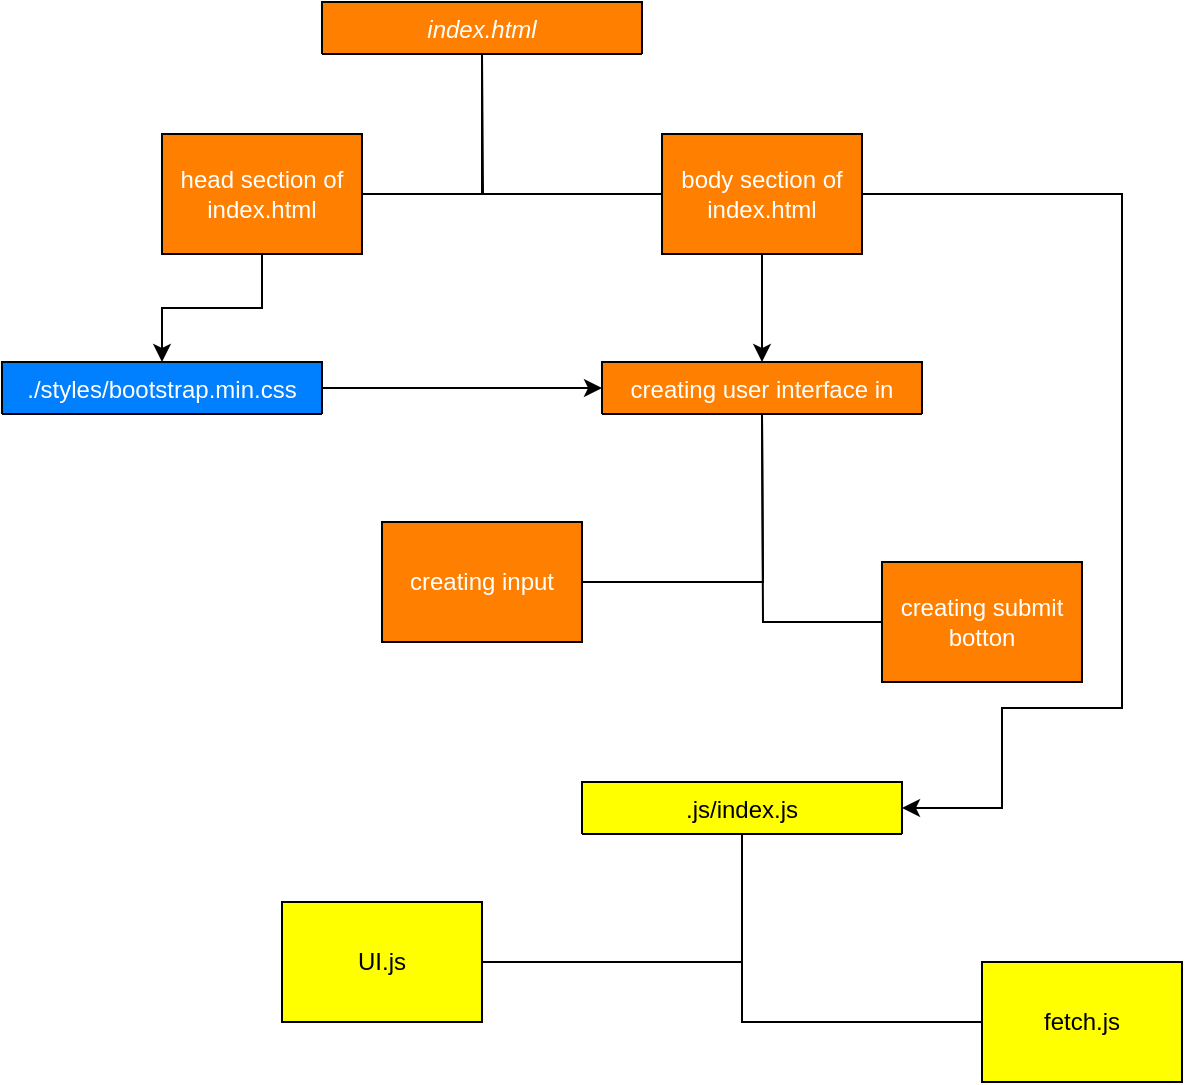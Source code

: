<mxfile version="16.0.0" type="github">
  <diagram id="C5RBs43oDa-KdzZeNtuy" name="Page-1">
    <mxGraphModel dx="2324" dy="742" grid="1" gridSize="10" guides="1" tooltips="1" connect="1" arrows="1" fold="1" page="1" pageScale="1" pageWidth="827" pageHeight="1169" math="0" shadow="0">
      <root>
        <mxCell id="WIyWlLk6GJQsqaUBKTNV-0" />
        <mxCell id="WIyWlLk6GJQsqaUBKTNV-1" parent="WIyWlLk6GJQsqaUBKTNV-0" />
        <mxCell id="zkfFHV4jXpPFQw0GAbJ--0" value="index.html&#xa;" style="swimlane;fontStyle=2;align=center;verticalAlign=top;childLayout=stackLayout;horizontal=1;startSize=26;horizontalStack=0;resizeParent=1;resizeLast=0;collapsible=1;marginBottom=0;rounded=0;shadow=0;strokeWidth=1;fontColor=#FFFFFF;labelBackgroundColor=none;gradientColor=none;fillColor=#FF8000;" parent="WIyWlLk6GJQsqaUBKTNV-1" vertex="1" collapsed="1">
          <mxGeometry width="160" height="26" as="geometry">
            <mxRectangle width="160" height="60" as="alternateBounds" />
          </mxGeometry>
        </mxCell>
        <mxCell id="zkfFHV4jXpPFQw0GAbJ--2" value="entering city name" style="text;align=left;verticalAlign=top;spacingLeft=4;spacingRight=4;overflow=hidden;rotatable=0;points=[[0,0.5],[1,0.5]];portConstraint=eastwest;rounded=0;shadow=0;html=0;" parent="zkfFHV4jXpPFQw0GAbJ--0" vertex="1">
          <mxGeometry y="26" width="160" height="26" as="geometry" />
        </mxCell>
        <mxCell id="zkfFHV4jXpPFQw0GAbJ--4" value="" style="line;html=1;strokeWidth=1;align=left;verticalAlign=middle;spacingTop=-1;spacingLeft=3;spacingRight=3;rotatable=0;labelPosition=right;points=[];portConstraint=eastwest;" parent="zkfFHV4jXpPFQw0GAbJ--0" vertex="1">
          <mxGeometry y="52" width="160" height="8" as="geometry" />
        </mxCell>
        <mxCell id="16zqd0LEvocKgDAa14aN-38" style="edgeStyle=orthogonalEdgeStyle;rounded=0;orthogonalLoop=1;jettySize=auto;html=1;exitX=1;exitY=0.5;exitDx=0;exitDy=0;entryX=0;entryY=0.5;entryDx=0;entryDy=0;fontColor=#FFFFFF;" edge="1" parent="WIyWlLk6GJQsqaUBKTNV-1" source="zkfFHV4jXpPFQw0GAbJ--17" target="16zqd0LEvocKgDAa14aN-7">
          <mxGeometry relative="1" as="geometry" />
        </mxCell>
        <mxCell id="zkfFHV4jXpPFQw0GAbJ--17" value="./styles/bootstrap.min.css" style="swimlane;fontStyle=0;align=center;verticalAlign=top;childLayout=stackLayout;horizontal=1;startSize=26;horizontalStack=0;resizeParent=1;resizeLast=0;collapsible=1;marginBottom=0;rounded=0;shadow=0;strokeWidth=1;fillColor=#007FFF;fontColor=#FFFFFF;" parent="WIyWlLk6GJQsqaUBKTNV-1" vertex="1" collapsed="1">
          <mxGeometry x="-160" y="180" width="160" height="26" as="geometry">
            <mxRectangle x="60" y="170" width="160" height="34" as="alternateBounds" />
          </mxGeometry>
        </mxCell>
        <mxCell id="16zqd0LEvocKgDAa14aN-11" value="" style="endArrow=classic;html=1;rounded=0;" edge="1" parent="zkfFHV4jXpPFQw0GAbJ--17">
          <mxGeometry width="50" height="50" relative="1" as="geometry">
            <mxPoint x="90" y="70" as="sourcePoint" />
            <mxPoint x="140" y="20" as="targetPoint" />
          </mxGeometry>
        </mxCell>
        <mxCell id="zkfFHV4jXpPFQw0GAbJ--23" value="" style="line;html=1;strokeWidth=1;align=left;verticalAlign=middle;spacingTop=-1;spacingLeft=3;spacingRight=3;rotatable=0;labelPosition=right;points=[];portConstraint=eastwest;" parent="zkfFHV4jXpPFQw0GAbJ--17" vertex="1">
          <mxGeometry y="26" width="160" height="8" as="geometry" />
        </mxCell>
        <mxCell id="16zqd0LEvocKgDAa14aN-7" value="creating user interface in" style="swimlane;fontStyle=0;align=center;verticalAlign=top;childLayout=stackLayout;horizontal=1;startSize=26;horizontalStack=0;resizeParent=1;resizeLast=0;collapsible=1;marginBottom=0;rounded=0;shadow=0;strokeWidth=1;fillColor=#FF8000;fontColor=#FFFFFF;" vertex="1" collapsed="1" parent="WIyWlLk6GJQsqaUBKTNV-1">
          <mxGeometry x="140" y="180" width="160" height="26" as="geometry">
            <mxRectangle x="-70" y="98" width="160" height="52" as="alternateBounds" />
          </mxGeometry>
        </mxCell>
        <mxCell id="16zqd0LEvocKgDAa14aN-8" value="" style="line;html=1;strokeWidth=1;align=left;verticalAlign=middle;spacingTop=-1;spacingLeft=3;spacingRight=3;rotatable=0;labelPosition=right;points=[];portConstraint=eastwest;" vertex="1" parent="16zqd0LEvocKgDAa14aN-7">
          <mxGeometry y="26" width="160" height="8" as="geometry" />
        </mxCell>
        <mxCell id="16zqd0LEvocKgDAa14aN-14" value=".js/index.js&#xa;" style="swimlane;fontStyle=0;align=center;verticalAlign=top;childLayout=stackLayout;horizontal=1;startSize=26;horizontalStack=0;resizeParent=1;resizeLast=0;collapsible=1;marginBottom=0;rounded=0;shadow=0;strokeWidth=1;fontColor=#000000;fillColor=#FFFF00;" vertex="1" collapsed="1" parent="WIyWlLk6GJQsqaUBKTNV-1">
          <mxGeometry x="130" y="390" width="160" height="26" as="geometry">
            <mxRectangle x="-70" y="98" width="160" height="52" as="alternateBounds" />
          </mxGeometry>
        </mxCell>
        <mxCell id="16zqd0LEvocKgDAa14aN-15" value="" style="line;html=1;strokeWidth=1;align=left;verticalAlign=middle;spacingTop=-1;spacingLeft=3;spacingRight=3;rotatable=0;labelPosition=right;points=[];portConstraint=eastwest;" vertex="1" parent="16zqd0LEvocKgDAa14aN-14">
          <mxGeometry y="26" width="160" height="8" as="geometry" />
        </mxCell>
        <mxCell id="16zqd0LEvocKgDAa14aN-22" value="" style="edgeStyle=orthogonalEdgeStyle;startArrow=none;endArrow=none;rounded=0;targetPortConstraint=eastwest;sourcePortConstraint=northsouth;fontColor=#000000;" edge="1" target="16zqd0LEvocKgDAa14aN-24" parent="WIyWlLk6GJQsqaUBKTNV-1">
          <mxGeometry relative="1" as="geometry">
            <mxPoint x="80" y="26" as="sourcePoint" />
          </mxGeometry>
        </mxCell>
        <mxCell id="16zqd0LEvocKgDAa14aN-23" value="" style="edgeStyle=orthogonalEdgeStyle;startArrow=none;endArrow=none;rounded=0;targetPortConstraint=eastwest;sourcePortConstraint=northsouth;fontColor=#000000;" edge="1" target="16zqd0LEvocKgDAa14aN-25" parent="WIyWlLk6GJQsqaUBKTNV-1">
          <mxGeometry relative="1" as="geometry">
            <mxPoint x="80" y="26" as="sourcePoint" />
            <Array as="points">
              <mxPoint x="80" y="96" />
            </Array>
          </mxGeometry>
        </mxCell>
        <mxCell id="16zqd0LEvocKgDAa14aN-29" style="edgeStyle=orthogonalEdgeStyle;rounded=0;orthogonalLoop=1;jettySize=auto;html=1;exitX=0.5;exitY=1;exitDx=0;exitDy=0;fontColor=#000000;" edge="1" parent="WIyWlLk6GJQsqaUBKTNV-1" source="16zqd0LEvocKgDAa14aN-25" target="16zqd0LEvocKgDAa14aN-7">
          <mxGeometry relative="1" as="geometry" />
        </mxCell>
        <mxCell id="16zqd0LEvocKgDAa14aN-39" style="edgeStyle=orthogonalEdgeStyle;rounded=0;orthogonalLoop=1;jettySize=auto;html=1;exitX=1;exitY=0.5;exitDx=0;exitDy=0;entryX=1;entryY=0.5;entryDx=0;entryDy=0;fontColor=#FFFFFF;" edge="1" parent="WIyWlLk6GJQsqaUBKTNV-1" source="16zqd0LEvocKgDAa14aN-25" target="16zqd0LEvocKgDAa14aN-14">
          <mxGeometry relative="1" as="geometry">
            <Array as="points">
              <mxPoint x="400" y="96" />
              <mxPoint x="400" y="353" />
              <mxPoint x="340" y="353" />
              <mxPoint x="340" y="403" />
            </Array>
          </mxGeometry>
        </mxCell>
        <mxCell id="16zqd0LEvocKgDAa14aN-25" value="&lt;font color=&quot;#ffffff&quot;&gt;body section of index.html&lt;br&gt;&lt;/font&gt;" style="whiteSpace=wrap;html=1;align=center;verticalAlign=middle;treeFolding=1;treeMoving=1;labelBackgroundColor=none;fontColor=#000000;fillColor=#FF8000;gradientColor=none;" vertex="1" parent="WIyWlLk6GJQsqaUBKTNV-1">
          <mxGeometry x="170" y="66" width="100" height="60" as="geometry" />
        </mxCell>
        <mxCell id="16zqd0LEvocKgDAa14aN-28" style="edgeStyle=orthogonalEdgeStyle;rounded=0;orthogonalLoop=1;jettySize=auto;html=1;entryX=0.5;entryY=0;entryDx=0;entryDy=0;fontColor=#000000;" edge="1" parent="WIyWlLk6GJQsqaUBKTNV-1" source="16zqd0LEvocKgDAa14aN-24" target="zkfFHV4jXpPFQw0GAbJ--17">
          <mxGeometry relative="1" as="geometry" />
        </mxCell>
        <mxCell id="16zqd0LEvocKgDAa14aN-24" value="&lt;font color=&quot;#ffffff&quot;&gt;head section of index.html&lt;br&gt;&lt;/font&gt;" style="whiteSpace=wrap;html=1;align=center;verticalAlign=middle;treeFolding=1;treeMoving=1;labelBackgroundColor=none;fontColor=#000000;fillColor=#FF8000;gradientColor=none;" vertex="1" parent="WIyWlLk6GJQsqaUBKTNV-1">
          <mxGeometry x="-80" y="66" width="100" height="60" as="geometry" />
        </mxCell>
        <mxCell id="16zqd0LEvocKgDAa14aN-34" value="" style="edgeStyle=orthogonalEdgeStyle;startArrow=none;endArrow=none;rounded=0;targetPortConstraint=eastwest;sourcePortConstraint=northsouth;fontColor=#000000;" edge="1" target="16zqd0LEvocKgDAa14aN-36" parent="WIyWlLk6GJQsqaUBKTNV-1">
          <mxGeometry relative="1" as="geometry">
            <mxPoint x="220" y="206" as="sourcePoint" />
          </mxGeometry>
        </mxCell>
        <mxCell id="16zqd0LEvocKgDAa14aN-35" value="" style="edgeStyle=orthogonalEdgeStyle;startArrow=none;endArrow=none;rounded=0;targetPortConstraint=eastwest;sourcePortConstraint=northsouth;fontColor=#000000;" edge="1" target="16zqd0LEvocKgDAa14aN-37" parent="WIyWlLk6GJQsqaUBKTNV-1">
          <mxGeometry relative="1" as="geometry">
            <mxPoint x="220" y="206" as="sourcePoint" />
          </mxGeometry>
        </mxCell>
        <mxCell id="16zqd0LEvocKgDAa14aN-36" value="&lt;font color=&quot;#ffffff&quot;&gt;creating input&lt;br&gt;&lt;/font&gt;" style="whiteSpace=wrap;html=1;align=center;verticalAlign=middle;treeFolding=1;treeMoving=1;labelBackgroundColor=none;fontColor=#000000;fillColor=#FF8000;gradientColor=none;" vertex="1" parent="WIyWlLk6GJQsqaUBKTNV-1">
          <mxGeometry x="30" y="260" width="100" height="60" as="geometry" />
        </mxCell>
        <mxCell id="16zqd0LEvocKgDAa14aN-37" value="&lt;font color=&quot;#ffffff&quot;&gt;creating submit botton&lt;br&gt;&lt;/font&gt;" style="whiteSpace=wrap;html=1;align=center;verticalAlign=middle;treeFolding=1;treeMoving=1;labelBackgroundColor=none;fontColor=#000000;fillColor=#FF8000;gradientColor=none;" vertex="1" parent="WIyWlLk6GJQsqaUBKTNV-1">
          <mxGeometry x="280" y="280" width="100" height="60" as="geometry" />
        </mxCell>
        <mxCell id="16zqd0LEvocKgDAa14aN-41" value="" style="edgeStyle=orthogonalEdgeStyle;startArrow=none;endArrow=none;rounded=0;targetPortConstraint=eastwest;sourcePortConstraint=northsouth;fontColor=#FFFFFF;exitX=0.5;exitY=1;exitDx=0;exitDy=0;" edge="1" target="16zqd0LEvocKgDAa14aN-43" parent="WIyWlLk6GJQsqaUBKTNV-1" source="16zqd0LEvocKgDAa14aN-14">
          <mxGeometry relative="1" as="geometry">
            <mxPoint x="220" y="366" as="sourcePoint" />
          </mxGeometry>
        </mxCell>
        <mxCell id="16zqd0LEvocKgDAa14aN-42" value="" style="edgeStyle=orthogonalEdgeStyle;startArrow=none;endArrow=none;rounded=0;targetPortConstraint=eastwest;sourcePortConstraint=northsouth;fontColor=#FFFFFF;exitX=0.5;exitY=1;exitDx=0;exitDy=0;" edge="1" target="16zqd0LEvocKgDAa14aN-44" parent="WIyWlLk6GJQsqaUBKTNV-1" source="16zqd0LEvocKgDAa14aN-14">
          <mxGeometry relative="1" as="geometry">
            <mxPoint x="220" y="366" as="sourcePoint" />
          </mxGeometry>
        </mxCell>
        <mxCell id="16zqd0LEvocKgDAa14aN-43" value="&lt;font color=&quot;#000000&quot;&gt;UI.js&lt;/font&gt;" style="whiteSpace=wrap;html=1;align=center;verticalAlign=middle;treeFolding=1;treeMoving=1;labelBackgroundColor=none;fontColor=#FFFFFF;fillColor=#FFFF00;gradientColor=none;" vertex="1" parent="WIyWlLk6GJQsqaUBKTNV-1">
          <mxGeometry x="-20" y="450" width="100" height="60" as="geometry" />
        </mxCell>
        <mxCell id="16zqd0LEvocKgDAa14aN-44" value="&lt;span style=&quot;color: rgb(0 , 0 , 0)&quot;&gt;fetch.js&lt;/span&gt;" style="whiteSpace=wrap;html=1;align=center;verticalAlign=middle;treeFolding=1;treeMoving=1;labelBackgroundColor=none;fontColor=#FFFFFF;fillColor=#FFFF00;gradientColor=none;" vertex="1" parent="WIyWlLk6GJQsqaUBKTNV-1">
          <mxGeometry x="330" y="480" width="100" height="60" as="geometry" />
        </mxCell>
      </root>
    </mxGraphModel>
  </diagram>
</mxfile>
